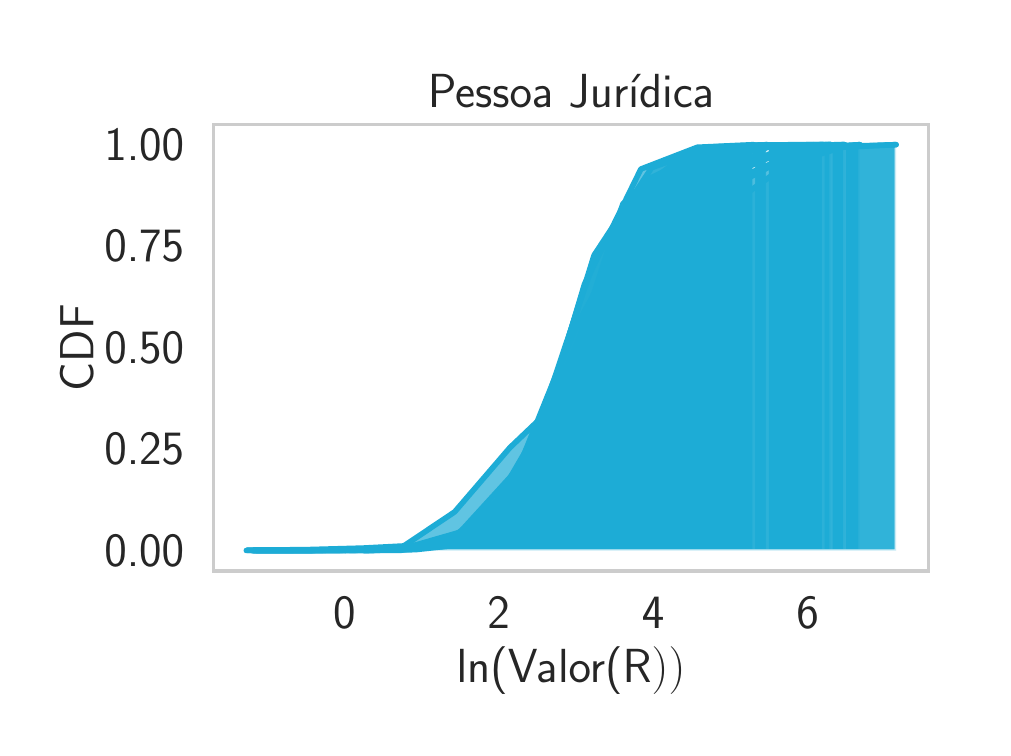 \begingroup%
\makeatletter%
\begin{pgfpicture}%
\pgfpathrectangle{\pgfpointorigin}{\pgfqpoint{4.775in}{3.5in}}%
\pgfusepath{use as bounding box, clip}%
\begin{pgfscope}%
\pgfsetbuttcap%
\pgfsetmiterjoin%
\definecolor{currentfill}{rgb}{1.0,1.0,1.0}%
\pgfsetfillcolor{currentfill}%
\pgfsetlinewidth{0.0pt}%
\definecolor{currentstroke}{rgb}{1.0,1.0,1.0}%
\pgfsetstrokecolor{currentstroke}%
\pgfsetdash{}{0pt}%
\pgfpathmoveto{\pgfqpoint{0.0in}{0.0in}}%
\pgfpathlineto{\pgfqpoint{4.775in}{0.0in}}%
\pgfpathlineto{\pgfqpoint{4.775in}{3.5in}}%
\pgfpathlineto{\pgfqpoint{0.0in}{3.5in}}%
\pgfpathclose%
\pgfusepath{fill}%
\end{pgfscope}%
\begin{pgfscope}%
\pgfsetbuttcap%
\pgfsetmiterjoin%
\definecolor{currentfill}{rgb}{1.0,1.0,1.0}%
\pgfsetfillcolor{currentfill}%
\pgfsetlinewidth{0.0pt}%
\definecolor{currentstroke}{rgb}{0.0,0.0,0.0}%
\pgfsetstrokecolor{currentstroke}%
\pgfsetstrokeopacity{0.0}%
\pgfsetdash{}{0pt}%
\pgfpathmoveto{\pgfqpoint{0.93in}{0.783in}}%
\pgfpathlineto{\pgfqpoint{4.505in}{0.783in}}%
\pgfpathlineto{\pgfqpoint{4.505in}{3.016in}}%
\pgfpathlineto{\pgfqpoint{0.93in}{3.016in}}%
\pgfpathclose%
\pgfusepath{fill}%
\end{pgfscope}%
\begin{pgfscope}%
\definecolor{textcolor}{rgb}{0.15,0.15,0.15}%
\pgfsetstrokecolor{textcolor}%
\pgfsetfillcolor{textcolor}%
\pgftext[x=1.583in,y=0.651in,,top]{\color{textcolor}\sffamily\fontsize{16.0}{19.2}\selectfont 0}%
\end{pgfscope}%
\begin{pgfscope}%
\definecolor{textcolor}{rgb}{0.15,0.15,0.15}%
\pgfsetstrokecolor{textcolor}%
\pgfsetfillcolor{textcolor}%
\pgftext[x=2.355in,y=0.651in,,top]{\color{textcolor}\sffamily\fontsize{16.0}{19.2}\selectfont 2}%
\end{pgfscope}%
\begin{pgfscope}%
\definecolor{textcolor}{rgb}{0.15,0.15,0.15}%
\pgfsetstrokecolor{textcolor}%
\pgfsetfillcolor{textcolor}%
\pgftext[x=3.127in,y=0.651in,,top]{\color{textcolor}\sffamily\fontsize{16.0}{19.2}\selectfont 4}%
\end{pgfscope}%
\begin{pgfscope}%
\definecolor{textcolor}{rgb}{0.15,0.15,0.15}%
\pgfsetstrokecolor{textcolor}%
\pgfsetfillcolor{textcolor}%
\pgftext[x=3.9in,y=0.651in,,top]{\color{textcolor}\sffamily\fontsize{16.0}{19.2}\selectfont 6}%
\end{pgfscope}%
\begin{pgfscope}%
\definecolor{textcolor}{rgb}{0.15,0.15,0.15}%
\pgfsetstrokecolor{textcolor}%
\pgfsetfillcolor{textcolor}%
\pgftext[x=2.717in,y=0.404in,,top]{\color{textcolor}\sffamily\fontsize{18.0}{21.6}\selectfont ln(Valor(R\(\displaystyle ))\)}%
\end{pgfscope}%
\begin{pgfscope}%
\definecolor{textcolor}{rgb}{0.15,0.15,0.15}%
\pgfsetstrokecolor{textcolor}%
\pgfsetfillcolor{textcolor}%
\pgftext[x=0.383in, y=0.808in, left, base]{\color{textcolor}\sffamily\fontsize{16.0}{19.2}\selectfont 0.00}%
\end{pgfscope}%
\begin{pgfscope}%
\definecolor{textcolor}{rgb}{0.15,0.15,0.15}%
\pgfsetstrokecolor{textcolor}%
\pgfsetfillcolor{textcolor}%
\pgftext[x=0.383in, y=1.315in, left, base]{\color{textcolor}\sffamily\fontsize{16.0}{19.2}\selectfont 0.25}%
\end{pgfscope}%
\begin{pgfscope}%
\definecolor{textcolor}{rgb}{0.15,0.15,0.15}%
\pgfsetstrokecolor{textcolor}%
\pgfsetfillcolor{textcolor}%
\pgftext[x=0.383in, y=1.823in, left, base]{\color{textcolor}\sffamily\fontsize{16.0}{19.2}\selectfont 0.50}%
\end{pgfscope}%
\begin{pgfscope}%
\definecolor{textcolor}{rgb}{0.15,0.15,0.15}%
\pgfsetstrokecolor{textcolor}%
\pgfsetfillcolor{textcolor}%
\pgftext[x=0.383in, y=2.33in, left, base]{\color{textcolor}\sffamily\fontsize{16.0}{19.2}\selectfont 0.75}%
\end{pgfscope}%
\begin{pgfscope}%
\definecolor{textcolor}{rgb}{0.15,0.15,0.15}%
\pgfsetstrokecolor{textcolor}%
\pgfsetfillcolor{textcolor}%
\pgftext[x=0.383in, y=2.838in, left, base]{\color{textcolor}\sffamily\fontsize{16.0}{19.2}\selectfont 1.00}%
\end{pgfscope}%
\begin{pgfscope}%
\definecolor{textcolor}{rgb}{0.15,0.15,0.15}%
\pgfsetstrokecolor{textcolor}%
\pgfsetfillcolor{textcolor}%
\pgftext[x=0.328in,y=1.9in,,bottom,rotate=90.0]{\color{textcolor}\sffamily\fontsize{18.0}{21.6}\selectfont CDF}%
\end{pgfscope}%
\begin{pgfscope}%
\pgfpathrectangle{\pgfqpoint{0.93in}{0.783in}}{\pgfqpoint{3.575in}{2.233in}}%
\pgfusepath{clip}%
\pgfsetbuttcap%
\pgfsetroundjoin%
\definecolor{currentfill}{rgb}{0.114,0.675,0.839}%
\pgfsetfillcolor{currentfill}%
\pgfsetfillopacity{0.7}%
\pgfsetlinewidth{1.004pt}%
\definecolor{currentstroke}{rgb}{1.0,1.0,1.0}%
\pgfsetstrokecolor{currentstroke}%
\pgfsetstrokeopacity{0.7}%
\pgfsetdash{}{0pt}%
\pgfsys@defobject{currentmarker}{\pgfqpoint{1.146in}{0.885in}}{\pgfqpoint{4.161in}{2.915in}}{%
\pgfpathmoveto{\pgfqpoint{1.146in}{0.885in}}%
\pgfpathlineto{\pgfqpoint{1.146in}{0.885in}}%
\pgfpathlineto{\pgfqpoint{1.481in}{0.885in}}%
\pgfpathlineto{\pgfqpoint{1.816in}{0.888in}}%
\pgfpathlineto{\pgfqpoint{2.151in}{0.922in}}%
\pgfpathlineto{\pgfqpoint{2.486in}{1.155in}}%
\pgfpathlineto{\pgfqpoint{2.821in}{2.057in}}%
\pgfpathlineto{\pgfqpoint{3.156in}{2.55in}}%
\pgfpathlineto{\pgfqpoint{3.491in}{2.764in}}%
\pgfpathlineto{\pgfqpoint{3.826in}{2.896in}}%
\pgfpathlineto{\pgfqpoint{4.161in}{2.915in}}%
\pgfpathlineto{\pgfqpoint{4.161in}{0.885in}}%
\pgfpathlineto{\pgfqpoint{4.161in}{0.885in}}%
\pgfpathlineto{\pgfqpoint{3.826in}{0.885in}}%
\pgfpathlineto{\pgfqpoint{3.491in}{0.885in}}%
\pgfpathlineto{\pgfqpoint{3.156in}{0.885in}}%
\pgfpathlineto{\pgfqpoint{2.821in}{0.885in}}%
\pgfpathlineto{\pgfqpoint{2.486in}{0.885in}}%
\pgfpathlineto{\pgfqpoint{2.151in}{0.885in}}%
\pgfpathlineto{\pgfqpoint{1.816in}{0.885in}}%
\pgfpathlineto{\pgfqpoint{1.481in}{0.885in}}%
\pgfpathlineto{\pgfqpoint{1.146in}{0.885in}}%
\pgfpathclose%
\pgfusepath{stroke,fill}%
}%
\begin{pgfscope}%
\pgfsys@transformshift{0.0in}{0.0in}%
\pgfsys@useobject{currentmarker}{}%
\end{pgfscope}%
\end{pgfscope}%
\begin{pgfscope}%
\pgfpathrectangle{\pgfqpoint{0.93in}{0.783in}}{\pgfqpoint{3.575in}{2.233in}}%
\pgfusepath{clip}%
\pgfsetbuttcap%
\pgfsetroundjoin%
\definecolor{currentfill}{rgb}{0.114,0.675,0.839}%
\pgfsetfillcolor{currentfill}%
\pgfsetfillopacity{0.7}%
\pgfsetlinewidth{1.004pt}%
\definecolor{currentstroke}{rgb}{1.0,1.0,1.0}%
\pgfsetstrokecolor{currentstroke}%
\pgfsetstrokeopacity{0.7}%
\pgfsetdash{}{0pt}%
\pgfsys@defobject{currentmarker}{\pgfqpoint{1.682in}{0.885in}}{\pgfqpoint{4.161in}{2.915in}}{%
\pgfpathmoveto{\pgfqpoint{1.682in}{0.885in}}%
\pgfpathlineto{\pgfqpoint{1.682in}{0.885in}}%
\pgfpathlineto{\pgfqpoint{1.958in}{0.896in}}%
\pgfpathlineto{\pgfqpoint{2.233in}{0.934in}}%
\pgfpathlineto{\pgfqpoint{2.508in}{1.177in}}%
\pgfpathlineto{\pgfqpoint{2.784in}{1.809in}}%
\pgfpathlineto{\pgfqpoint{3.059in}{2.245in}}%
\pgfpathlineto{\pgfqpoint{3.335in}{2.546in}}%
\pgfpathlineto{\pgfqpoint{3.61in}{2.772in}}%
\pgfpathlineto{\pgfqpoint{3.886in}{2.894in}}%
\pgfpathlineto{\pgfqpoint{4.161in}{2.915in}}%
\pgfpathlineto{\pgfqpoint{4.161in}{0.885in}}%
\pgfpathlineto{\pgfqpoint{4.161in}{0.885in}}%
\pgfpathlineto{\pgfqpoint{3.886in}{0.885in}}%
\pgfpathlineto{\pgfqpoint{3.61in}{0.885in}}%
\pgfpathlineto{\pgfqpoint{3.335in}{0.885in}}%
\pgfpathlineto{\pgfqpoint{3.059in}{0.885in}}%
\pgfpathlineto{\pgfqpoint{2.784in}{0.885in}}%
\pgfpathlineto{\pgfqpoint{2.508in}{0.885in}}%
\pgfpathlineto{\pgfqpoint{2.233in}{0.885in}}%
\pgfpathlineto{\pgfqpoint{1.958in}{0.885in}}%
\pgfpathlineto{\pgfqpoint{1.682in}{0.885in}}%
\pgfpathclose%
\pgfusepath{stroke,fill}%
}%
\begin{pgfscope}%
\pgfsys@transformshift{0.0in}{0.0in}%
\pgfsys@useobject{currentmarker}{}%
\end{pgfscope}%
\end{pgfscope}%
\begin{pgfscope}%
\pgfpathrectangle{\pgfqpoint{0.93in}{0.783in}}{\pgfqpoint{3.575in}{2.233in}}%
\pgfusepath{clip}%
\pgfsetbuttcap%
\pgfsetroundjoin%
\definecolor{currentfill}{rgb}{0.114,0.675,0.839}%
\pgfsetfillcolor{currentfill}%
\pgfsetfillopacity{0.7}%
\pgfsetlinewidth{1.004pt}%
\definecolor{currentstroke}{rgb}{1.0,1.0,1.0}%
\pgfsetstrokecolor{currentstroke}%
\pgfsetstrokeopacity{0.7}%
\pgfsetdash{}{0pt}%
\pgfsys@defobject{currentmarker}{\pgfqpoint{1.59in}{0.885in}}{\pgfqpoint{4.084in}{2.915in}}{%
\pgfpathmoveto{\pgfqpoint{1.59in}{0.885in}}%
\pgfpathlineto{\pgfqpoint{1.59in}{0.886in}}%
\pgfpathlineto{\pgfqpoint{1.867in}{0.887in}}%
\pgfpathlineto{\pgfqpoint{2.144in}{0.924in}}%
\pgfpathlineto{\pgfqpoint{2.421in}{1.084in}}%
\pgfpathlineto{\pgfqpoint{2.698in}{1.756in}}%
\pgfpathlineto{\pgfqpoint{2.976in}{2.619in}}%
\pgfpathlineto{\pgfqpoint{3.253in}{2.839in}}%
\pgfpathlineto{\pgfqpoint{3.53in}{2.895in}}%
\pgfpathlineto{\pgfqpoint{3.807in}{2.912in}}%
\pgfpathlineto{\pgfqpoint{4.084in}{2.915in}}%
\pgfpathlineto{\pgfqpoint{4.084in}{0.885in}}%
\pgfpathlineto{\pgfqpoint{4.084in}{0.885in}}%
\pgfpathlineto{\pgfqpoint{3.807in}{0.885in}}%
\pgfpathlineto{\pgfqpoint{3.53in}{0.885in}}%
\pgfpathlineto{\pgfqpoint{3.253in}{0.885in}}%
\pgfpathlineto{\pgfqpoint{2.976in}{0.885in}}%
\pgfpathlineto{\pgfqpoint{2.698in}{0.885in}}%
\pgfpathlineto{\pgfqpoint{2.421in}{0.885in}}%
\pgfpathlineto{\pgfqpoint{2.144in}{0.885in}}%
\pgfpathlineto{\pgfqpoint{1.867in}{0.885in}}%
\pgfpathlineto{\pgfqpoint{1.59in}{0.885in}}%
\pgfpathclose%
\pgfusepath{stroke,fill}%
}%
\begin{pgfscope}%
\pgfsys@transformshift{0.0in}{0.0in}%
\pgfsys@useobject{currentmarker}{}%
\end{pgfscope}%
\end{pgfscope}%
\begin{pgfscope}%
\pgfpathrectangle{\pgfqpoint{0.93in}{0.783in}}{\pgfqpoint{3.575in}{2.233in}}%
\pgfusepath{clip}%
\pgfsetbuttcap%
\pgfsetroundjoin%
\definecolor{currentfill}{rgb}{0.114,0.675,0.839}%
\pgfsetfillcolor{currentfill}%
\pgfsetfillopacity{0.7}%
\pgfsetlinewidth{1.004pt}%
\definecolor{currentstroke}{rgb}{1.0,1.0,1.0}%
\pgfsetstrokecolor{currentstroke}%
\pgfsetstrokeopacity{0.7}%
\pgfsetdash{}{0pt}%
\pgfsys@defobject{currentmarker}{\pgfqpoint{1.432in}{0.885in}}{\pgfqpoint{4.084in}{2.915in}}{%
\pgfpathmoveto{\pgfqpoint{1.432in}{0.885in}}%
\pgfpathlineto{\pgfqpoint{1.432in}{0.886in}}%
\pgfpathlineto{\pgfqpoint{1.726in}{0.887in}}%
\pgfpathlineto{\pgfqpoint{2.021in}{0.909in}}%
\pgfpathlineto{\pgfqpoint{2.316in}{1.049in}}%
\pgfpathlineto{\pgfqpoint{2.61in}{1.52in}}%
\pgfpathlineto{\pgfqpoint{2.905in}{2.11in}}%
\pgfpathlineto{\pgfqpoint{3.2in}{2.553in}}%
\pgfpathlineto{\pgfqpoint{3.495in}{2.77in}}%
\pgfpathlineto{\pgfqpoint{3.789in}{2.905in}}%
\pgfpathlineto{\pgfqpoint{4.084in}{2.915in}}%
\pgfpathlineto{\pgfqpoint{4.084in}{0.885in}}%
\pgfpathlineto{\pgfqpoint{4.084in}{0.885in}}%
\pgfpathlineto{\pgfqpoint{3.789in}{0.885in}}%
\pgfpathlineto{\pgfqpoint{3.495in}{0.885in}}%
\pgfpathlineto{\pgfqpoint{3.2in}{0.885in}}%
\pgfpathlineto{\pgfqpoint{2.905in}{0.885in}}%
\pgfpathlineto{\pgfqpoint{2.61in}{0.885in}}%
\pgfpathlineto{\pgfqpoint{2.316in}{0.885in}}%
\pgfpathlineto{\pgfqpoint{2.021in}{0.885in}}%
\pgfpathlineto{\pgfqpoint{1.726in}{0.885in}}%
\pgfpathlineto{\pgfqpoint{1.432in}{0.885in}}%
\pgfpathclose%
\pgfusepath{stroke,fill}%
}%
\begin{pgfscope}%
\pgfsys@transformshift{0.0in}{0.0in}%
\pgfsys@useobject{currentmarker}{}%
\end{pgfscope}%
\end{pgfscope}%
\begin{pgfscope}%
\pgfpathrectangle{\pgfqpoint{0.93in}{0.783in}}{\pgfqpoint{3.575in}{2.233in}}%
\pgfusepath{clip}%
\pgfsetbuttcap%
\pgfsetroundjoin%
\definecolor{currentfill}{rgb}{0.114,0.675,0.839}%
\pgfsetfillcolor{currentfill}%
\pgfsetfillopacity{0.7}%
\pgfsetlinewidth{1.004pt}%
\definecolor{currentstroke}{rgb}{1.0,1.0,1.0}%
\pgfsetstrokecolor{currentstroke}%
\pgfsetstrokeopacity{0.7}%
\pgfsetdash{}{0pt}%
\pgfsys@defobject{currentmarker}{\pgfqpoint{1.611in}{0.885in}}{\pgfqpoint{4.084in}{2.915in}}{%
\pgfpathmoveto{\pgfqpoint{1.611in}{0.885in}}%
\pgfpathlineto{\pgfqpoint{1.611in}{0.886in}}%
\pgfpathlineto{\pgfqpoint{1.886in}{0.898in}}%
\pgfpathlineto{\pgfqpoint{2.161in}{0.977in}}%
\pgfpathlineto{\pgfqpoint{2.435in}{1.277in}}%
\pgfpathlineto{\pgfqpoint{2.71in}{1.712in}}%
\pgfpathlineto{\pgfqpoint{2.985in}{2.148in}}%
\pgfpathlineto{\pgfqpoint{3.26in}{2.493in}}%
\pgfpathlineto{\pgfqpoint{3.534in}{2.772in}}%
\pgfpathlineto{\pgfqpoint{3.809in}{2.902in}}%
\pgfpathlineto{\pgfqpoint{4.084in}{2.915in}}%
\pgfpathlineto{\pgfqpoint{4.084in}{0.885in}}%
\pgfpathlineto{\pgfqpoint{4.084in}{0.885in}}%
\pgfpathlineto{\pgfqpoint{3.809in}{0.885in}}%
\pgfpathlineto{\pgfqpoint{3.534in}{0.885in}}%
\pgfpathlineto{\pgfqpoint{3.26in}{0.885in}}%
\pgfpathlineto{\pgfqpoint{2.985in}{0.885in}}%
\pgfpathlineto{\pgfqpoint{2.71in}{0.885in}}%
\pgfpathlineto{\pgfqpoint{2.435in}{0.885in}}%
\pgfpathlineto{\pgfqpoint{2.161in}{0.885in}}%
\pgfpathlineto{\pgfqpoint{1.886in}{0.885in}}%
\pgfpathlineto{\pgfqpoint{1.611in}{0.885in}}%
\pgfpathclose%
\pgfusepath{stroke,fill}%
}%
\begin{pgfscope}%
\pgfsys@transformshift{0.0in}{0.0in}%
\pgfsys@useobject{currentmarker}{}%
\end{pgfscope}%
\end{pgfscope}%
\begin{pgfscope}%
\pgfpathrectangle{\pgfqpoint{0.93in}{0.783in}}{\pgfqpoint{3.575in}{2.233in}}%
\pgfusepath{clip}%
\pgfsetbuttcap%
\pgfsetroundjoin%
\definecolor{currentfill}{rgb}{0.114,0.675,0.839}%
\pgfsetfillcolor{currentfill}%
\pgfsetfillopacity{0.7}%
\pgfsetlinewidth{1.004pt}%
\definecolor{currentstroke}{rgb}{1.0,1.0,1.0}%
\pgfsetstrokecolor{currentstroke}%
\pgfsetstrokeopacity{0.7}%
\pgfsetdash{}{0pt}%
\pgfsys@defobject{currentmarker}{\pgfqpoint{1.684in}{0.885in}}{\pgfqpoint{3.978in}{2.915in}}{%
\pgfpathmoveto{\pgfqpoint{1.684in}{0.885in}}%
\pgfpathlineto{\pgfqpoint{1.684in}{0.886in}}%
\pgfpathlineto{\pgfqpoint{1.939in}{0.89in}}%
\pgfpathlineto{\pgfqpoint{2.194in}{0.918in}}%
\pgfpathlineto{\pgfqpoint{2.449in}{1.144in}}%
\pgfpathlineto{\pgfqpoint{2.704in}{1.585in}}%
\pgfpathlineto{\pgfqpoint{2.959in}{2.356in}}%
\pgfpathlineto{\pgfqpoint{3.214in}{2.761in}}%
\pgfpathlineto{\pgfqpoint{3.469in}{2.861in}}%
\pgfpathlineto{\pgfqpoint{3.724in}{2.906in}}%
\pgfpathlineto{\pgfqpoint{3.978in}{2.915in}}%
\pgfpathlineto{\pgfqpoint{3.978in}{0.885in}}%
\pgfpathlineto{\pgfqpoint{3.978in}{0.885in}}%
\pgfpathlineto{\pgfqpoint{3.724in}{0.885in}}%
\pgfpathlineto{\pgfqpoint{3.469in}{0.885in}}%
\pgfpathlineto{\pgfqpoint{3.214in}{0.885in}}%
\pgfpathlineto{\pgfqpoint{2.959in}{0.885in}}%
\pgfpathlineto{\pgfqpoint{2.704in}{0.885in}}%
\pgfpathlineto{\pgfqpoint{2.449in}{0.885in}}%
\pgfpathlineto{\pgfqpoint{2.194in}{0.885in}}%
\pgfpathlineto{\pgfqpoint{1.939in}{0.885in}}%
\pgfpathlineto{\pgfqpoint{1.684in}{0.885in}}%
\pgfpathclose%
\pgfusepath{stroke,fill}%
}%
\begin{pgfscope}%
\pgfsys@transformshift{0.0in}{0.0in}%
\pgfsys@useobject{currentmarker}{}%
\end{pgfscope}%
\end{pgfscope}%
\begin{pgfscope}%
\pgfpathrectangle{\pgfqpoint{0.93in}{0.783in}}{\pgfqpoint{3.575in}{2.233in}}%
\pgfusepath{clip}%
\pgfsetbuttcap%
\pgfsetroundjoin%
\definecolor{currentfill}{rgb}{0.114,0.675,0.839}%
\pgfsetfillcolor{currentfill}%
\pgfsetfillopacity{0.7}%
\pgfsetlinewidth{1.004pt}%
\definecolor{currentstroke}{rgb}{1.0,1.0,1.0}%
\pgfsetstrokecolor{currentstroke}%
\pgfsetstrokeopacity{0.7}%
\pgfsetdash{}{0pt}%
\pgfsys@defobject{currentmarker}{\pgfqpoint{1.131in}{0.885in}}{\pgfqpoint{4.016in}{2.915in}}{%
\pgfpathmoveto{\pgfqpoint{1.131in}{0.885in}}%
\pgfpathlineto{\pgfqpoint{1.131in}{0.886in}}%
\pgfpathlineto{\pgfqpoint{1.452in}{0.888in}}%
\pgfpathlineto{\pgfqpoint{1.772in}{0.892in}}%
\pgfpathlineto{\pgfqpoint{2.093in}{0.918in}}%
\pgfpathlineto{\pgfqpoint{2.413in}{1.162in}}%
\pgfpathlineto{\pgfqpoint{2.734in}{1.874in}}%
\pgfpathlineto{\pgfqpoint{3.054in}{2.578in}}%
\pgfpathlineto{\pgfqpoint{3.375in}{2.801in}}%
\pgfpathlineto{\pgfqpoint{3.695in}{2.909in}}%
\pgfpathlineto{\pgfqpoint{4.016in}{2.915in}}%
\pgfpathlineto{\pgfqpoint{4.016in}{0.885in}}%
\pgfpathlineto{\pgfqpoint{4.016in}{0.885in}}%
\pgfpathlineto{\pgfqpoint{3.695in}{0.885in}}%
\pgfpathlineto{\pgfqpoint{3.375in}{0.885in}}%
\pgfpathlineto{\pgfqpoint{3.054in}{0.885in}}%
\pgfpathlineto{\pgfqpoint{2.734in}{0.885in}}%
\pgfpathlineto{\pgfqpoint{2.413in}{0.885in}}%
\pgfpathlineto{\pgfqpoint{2.093in}{0.885in}}%
\pgfpathlineto{\pgfqpoint{1.772in}{0.885in}}%
\pgfpathlineto{\pgfqpoint{1.452in}{0.885in}}%
\pgfpathlineto{\pgfqpoint{1.131in}{0.885in}}%
\pgfpathclose%
\pgfusepath{stroke,fill}%
}%
\begin{pgfscope}%
\pgfsys@transformshift{0.0in}{0.0in}%
\pgfsys@useobject{currentmarker}{}%
\end{pgfscope}%
\end{pgfscope}%
\begin{pgfscope}%
\pgfpathrectangle{\pgfqpoint{0.93in}{0.783in}}{\pgfqpoint{3.575in}{2.233in}}%
\pgfusepath{clip}%
\pgfsetbuttcap%
\pgfsetroundjoin%
\definecolor{currentfill}{rgb}{0.114,0.675,0.839}%
\pgfsetfillcolor{currentfill}%
\pgfsetfillopacity{0.7}%
\pgfsetlinewidth{1.004pt}%
\definecolor{currentstroke}{rgb}{1.0,1.0,1.0}%
\pgfsetstrokecolor{currentstroke}%
\pgfsetstrokeopacity{0.7}%
\pgfsetdash{}{0pt}%
\pgfsys@defobject{currentmarker}{\pgfqpoint{1.131in}{0.885in}}{\pgfqpoint{4.016in}{2.915in}}{%
\pgfpathmoveto{\pgfqpoint{1.131in}{0.885in}}%
\pgfpathlineto{\pgfqpoint{1.131in}{0.886in}}%
\pgfpathlineto{\pgfqpoint{1.452in}{0.887in}}%
\pgfpathlineto{\pgfqpoint{1.772in}{0.889in}}%
\pgfpathlineto{\pgfqpoint{2.093in}{0.907in}}%
\pgfpathlineto{\pgfqpoint{2.413in}{1.178in}}%
\pgfpathlineto{\pgfqpoint{2.734in}{1.874in}}%
\pgfpathlineto{\pgfqpoint{3.054in}{2.412in}}%
\pgfpathlineto{\pgfqpoint{3.375in}{2.695in}}%
\pgfpathlineto{\pgfqpoint{3.695in}{2.902in}}%
\pgfpathlineto{\pgfqpoint{4.016in}{2.915in}}%
\pgfpathlineto{\pgfqpoint{4.016in}{0.885in}}%
\pgfpathlineto{\pgfqpoint{4.016in}{0.885in}}%
\pgfpathlineto{\pgfqpoint{3.695in}{0.885in}}%
\pgfpathlineto{\pgfqpoint{3.375in}{0.885in}}%
\pgfpathlineto{\pgfqpoint{3.054in}{0.885in}}%
\pgfpathlineto{\pgfqpoint{2.734in}{0.885in}}%
\pgfpathlineto{\pgfqpoint{2.413in}{0.885in}}%
\pgfpathlineto{\pgfqpoint{2.093in}{0.885in}}%
\pgfpathlineto{\pgfqpoint{1.772in}{0.885in}}%
\pgfpathlineto{\pgfqpoint{1.452in}{0.885in}}%
\pgfpathlineto{\pgfqpoint{1.131in}{0.885in}}%
\pgfpathclose%
\pgfusepath{stroke,fill}%
}%
\begin{pgfscope}%
\pgfsys@transformshift{0.0in}{0.0in}%
\pgfsys@useobject{currentmarker}{}%
\end{pgfscope}%
\end{pgfscope}%
\begin{pgfscope}%
\pgfpathrectangle{\pgfqpoint{0.93in}{0.783in}}{\pgfqpoint{3.575in}{2.233in}}%
\pgfusepath{clip}%
\pgfsetbuttcap%
\pgfsetroundjoin%
\definecolor{currentfill}{rgb}{0.114,0.675,0.839}%
\pgfsetfillcolor{currentfill}%
\pgfsetfillopacity{0.7}%
\pgfsetlinewidth{1.004pt}%
\definecolor{currentstroke}{rgb}{1.0,1.0,1.0}%
\pgfsetstrokecolor{currentstroke}%
\pgfsetstrokeopacity{0.7}%
\pgfsetdash{}{0pt}%
\pgfsys@defobject{currentmarker}{\pgfqpoint{1.122in}{0.885in}}{\pgfqpoint{3.927in}{2.915in}}{%
\pgfpathmoveto{\pgfqpoint{1.122in}{0.885in}}%
\pgfpathlineto{\pgfqpoint{1.122in}{0.885in}}%
\pgfpathlineto{\pgfqpoint{1.434in}{0.886in}}%
\pgfpathlineto{\pgfqpoint{1.745in}{0.889in}}%
\pgfpathlineto{\pgfqpoint{2.057in}{0.907in}}%
\pgfpathlineto{\pgfqpoint{2.369in}{1.126in}}%
\pgfpathlineto{\pgfqpoint{2.68in}{1.697in}}%
\pgfpathlineto{\pgfqpoint{2.992in}{2.58in}}%
\pgfpathlineto{\pgfqpoint{3.303in}{2.863in}}%
\pgfpathlineto{\pgfqpoint{3.615in}{2.91in}}%
\pgfpathlineto{\pgfqpoint{3.927in}{2.915in}}%
\pgfpathlineto{\pgfqpoint{3.927in}{0.885in}}%
\pgfpathlineto{\pgfqpoint{3.927in}{0.885in}}%
\pgfpathlineto{\pgfqpoint{3.615in}{0.885in}}%
\pgfpathlineto{\pgfqpoint{3.303in}{0.885in}}%
\pgfpathlineto{\pgfqpoint{2.992in}{0.885in}}%
\pgfpathlineto{\pgfqpoint{2.68in}{0.885in}}%
\pgfpathlineto{\pgfqpoint{2.369in}{0.885in}}%
\pgfpathlineto{\pgfqpoint{2.057in}{0.885in}}%
\pgfpathlineto{\pgfqpoint{1.745in}{0.885in}}%
\pgfpathlineto{\pgfqpoint{1.434in}{0.885in}}%
\pgfpathlineto{\pgfqpoint{1.122in}{0.885in}}%
\pgfpathclose%
\pgfusepath{stroke,fill}%
}%
\begin{pgfscope}%
\pgfsys@transformshift{0.0in}{0.0in}%
\pgfsys@useobject{currentmarker}{}%
\end{pgfscope}%
\end{pgfscope}%
\begin{pgfscope}%
\pgfpathrectangle{\pgfqpoint{0.93in}{0.783in}}{\pgfqpoint{3.575in}{2.233in}}%
\pgfusepath{clip}%
\pgfsetbuttcap%
\pgfsetroundjoin%
\definecolor{currentfill}{rgb}{0.114,0.675,0.839}%
\pgfsetfillcolor{currentfill}%
\pgfsetfillopacity{0.7}%
\pgfsetlinewidth{1.004pt}%
\definecolor{currentstroke}{rgb}{1.0,1.0,1.0}%
\pgfsetstrokecolor{currentstroke}%
\pgfsetstrokeopacity{0.7}%
\pgfsetdash{}{0pt}%
\pgfsys@defobject{currentmarker}{\pgfqpoint{1.131in}{0.885in}}{\pgfqpoint{4.016in}{2.915in}}{%
\pgfpathmoveto{\pgfqpoint{1.131in}{0.885in}}%
\pgfpathlineto{\pgfqpoint{1.131in}{0.886in}}%
\pgfpathlineto{\pgfqpoint{1.452in}{0.887in}}%
\pgfpathlineto{\pgfqpoint{1.772in}{0.89in}}%
\pgfpathlineto{\pgfqpoint{2.093in}{0.919in}}%
\pgfpathlineto{\pgfqpoint{2.413in}{1.167in}}%
\pgfpathlineto{\pgfqpoint{2.734in}{1.886in}}%
\pgfpathlineto{\pgfqpoint{3.054in}{2.644in}}%
\pgfpathlineto{\pgfqpoint{3.375in}{2.863in}}%
\pgfpathlineto{\pgfqpoint{3.695in}{2.913in}}%
\pgfpathlineto{\pgfqpoint{4.016in}{2.915in}}%
\pgfpathlineto{\pgfqpoint{4.016in}{0.885in}}%
\pgfpathlineto{\pgfqpoint{4.016in}{0.885in}}%
\pgfpathlineto{\pgfqpoint{3.695in}{0.885in}}%
\pgfpathlineto{\pgfqpoint{3.375in}{0.885in}}%
\pgfpathlineto{\pgfqpoint{3.054in}{0.885in}}%
\pgfpathlineto{\pgfqpoint{2.734in}{0.885in}}%
\pgfpathlineto{\pgfqpoint{2.413in}{0.885in}}%
\pgfpathlineto{\pgfqpoint{2.093in}{0.885in}}%
\pgfpathlineto{\pgfqpoint{1.772in}{0.885in}}%
\pgfpathlineto{\pgfqpoint{1.452in}{0.885in}}%
\pgfpathlineto{\pgfqpoint{1.131in}{0.885in}}%
\pgfpathclose%
\pgfusepath{stroke,fill}%
}%
\begin{pgfscope}%
\pgfsys@transformshift{0.0in}{0.0in}%
\pgfsys@useobject{currentmarker}{}%
\end{pgfscope}%
\end{pgfscope}%
\begin{pgfscope}%
\pgfpathrectangle{\pgfqpoint{0.93in}{0.783in}}{\pgfqpoint{3.575in}{2.233in}}%
\pgfusepath{clip}%
\pgfsetbuttcap%
\pgfsetroundjoin%
\definecolor{currentfill}{rgb}{0.114,0.675,0.839}%
\pgfsetfillcolor{currentfill}%
\pgfsetfillopacity{0.7}%
\pgfsetlinewidth{1.004pt}%
\definecolor{currentstroke}{rgb}{1.0,1.0,1.0}%
\pgfsetstrokecolor{currentstroke}%
\pgfsetstrokeopacity{0.7}%
\pgfsetdash{}{0pt}%
\pgfsys@defobject{currentmarker}{\pgfqpoint{1.131in}{0.885in}}{\pgfqpoint{4.016in}{2.915in}}{%
\pgfpathmoveto{\pgfqpoint{1.131in}{0.885in}}%
\pgfpathlineto{\pgfqpoint{1.131in}{0.886in}}%
\pgfpathlineto{\pgfqpoint{1.452in}{0.886in}}%
\pgfpathlineto{\pgfqpoint{1.772in}{0.888in}}%
\pgfpathlineto{\pgfqpoint{2.093in}{0.908in}}%
\pgfpathlineto{\pgfqpoint{2.413in}{1.197in}}%
\pgfpathlineto{\pgfqpoint{2.734in}{1.992in}}%
\pgfpathlineto{\pgfqpoint{3.054in}{2.566in}}%
\pgfpathlineto{\pgfqpoint{3.375in}{2.821in}}%
\pgfpathlineto{\pgfqpoint{3.695in}{2.912in}}%
\pgfpathlineto{\pgfqpoint{4.016in}{2.915in}}%
\pgfpathlineto{\pgfqpoint{4.016in}{0.885in}}%
\pgfpathlineto{\pgfqpoint{4.016in}{0.885in}}%
\pgfpathlineto{\pgfqpoint{3.695in}{0.885in}}%
\pgfpathlineto{\pgfqpoint{3.375in}{0.885in}}%
\pgfpathlineto{\pgfqpoint{3.054in}{0.885in}}%
\pgfpathlineto{\pgfqpoint{2.734in}{0.885in}}%
\pgfpathlineto{\pgfqpoint{2.413in}{0.885in}}%
\pgfpathlineto{\pgfqpoint{2.093in}{0.885in}}%
\pgfpathlineto{\pgfqpoint{1.772in}{0.885in}}%
\pgfpathlineto{\pgfqpoint{1.452in}{0.885in}}%
\pgfpathlineto{\pgfqpoint{1.131in}{0.885in}}%
\pgfpathclose%
\pgfusepath{stroke,fill}%
}%
\begin{pgfscope}%
\pgfsys@transformshift{0.0in}{0.0in}%
\pgfsys@useobject{currentmarker}{}%
\end{pgfscope}%
\end{pgfscope}%
\begin{pgfscope}%
\pgfpathrectangle{\pgfqpoint{0.93in}{0.783in}}{\pgfqpoint{3.575in}{2.233in}}%
\pgfusepath{clip}%
\pgfsetbuttcap%
\pgfsetroundjoin%
\definecolor{currentfill}{rgb}{0.114,0.675,0.839}%
\pgfsetfillcolor{currentfill}%
\pgfsetfillopacity{0.7}%
\pgfsetlinewidth{1.004pt}%
\definecolor{currentstroke}{rgb}{1.0,1.0,1.0}%
\pgfsetstrokecolor{currentstroke}%
\pgfsetstrokeopacity{0.7}%
\pgfsetdash{}{0pt}%
\pgfsys@defobject{currentmarker}{\pgfqpoint{1.127in}{0.885in}}{\pgfqpoint{3.978in}{2.915in}}{%
\pgfpathmoveto{\pgfqpoint{1.127in}{0.885in}}%
\pgfpathlineto{\pgfqpoint{1.127in}{0.885in}}%
\pgfpathlineto{\pgfqpoint{1.444in}{0.886in}}%
\pgfpathlineto{\pgfqpoint{1.761in}{0.889in}}%
\pgfpathlineto{\pgfqpoint{2.078in}{0.91in}}%
\pgfpathlineto{\pgfqpoint{2.395in}{1.135in}}%
\pgfpathlineto{\pgfqpoint{2.711in}{1.783in}}%
\pgfpathlineto{\pgfqpoint{3.028in}{2.67in}}%
\pgfpathlineto{\pgfqpoint{3.345in}{2.888in}}%
\pgfpathlineto{\pgfqpoint{3.662in}{2.914in}}%
\pgfpathlineto{\pgfqpoint{3.978in}{2.915in}}%
\pgfpathlineto{\pgfqpoint{3.978in}{0.885in}}%
\pgfpathlineto{\pgfqpoint{3.978in}{0.885in}}%
\pgfpathlineto{\pgfqpoint{3.662in}{0.885in}}%
\pgfpathlineto{\pgfqpoint{3.345in}{0.885in}}%
\pgfpathlineto{\pgfqpoint{3.028in}{0.885in}}%
\pgfpathlineto{\pgfqpoint{2.711in}{0.885in}}%
\pgfpathlineto{\pgfqpoint{2.395in}{0.885in}}%
\pgfpathlineto{\pgfqpoint{2.078in}{0.885in}}%
\pgfpathlineto{\pgfqpoint{1.761in}{0.885in}}%
\pgfpathlineto{\pgfqpoint{1.444in}{0.885in}}%
\pgfpathlineto{\pgfqpoint{1.127in}{0.885in}}%
\pgfpathclose%
\pgfusepath{stroke,fill}%
}%
\begin{pgfscope}%
\pgfsys@transformshift{0.0in}{0.0in}%
\pgfsys@useobject{currentmarker}{}%
\end{pgfscope}%
\end{pgfscope}%
\begin{pgfscope}%
\pgfpathrectangle{\pgfqpoint{0.93in}{0.783in}}{\pgfqpoint{3.575in}{2.233in}}%
\pgfusepath{clip}%
\pgfsetbuttcap%
\pgfsetroundjoin%
\definecolor{currentfill}{rgb}{0.114,0.675,0.839}%
\pgfsetfillcolor{currentfill}%
\pgfsetfillopacity{0.7}%
\pgfsetlinewidth{1.004pt}%
\definecolor{currentstroke}{rgb}{1.0,1.0,1.0}%
\pgfsetstrokecolor{currentstroke}%
\pgfsetstrokeopacity{0.7}%
\pgfsetdash{}{0pt}%
\pgfsys@defobject{currentmarker}{\pgfqpoint{1.099in}{0.885in}}{\pgfqpoint{3.698in}{2.915in}}{%
\pgfpathmoveto{\pgfqpoint{1.099in}{0.885in}}%
\pgfpathlineto{\pgfqpoint{1.099in}{0.888in}}%
\pgfpathlineto{\pgfqpoint{1.388in}{0.89in}}%
\pgfpathlineto{\pgfqpoint{1.677in}{0.898in}}%
\pgfpathlineto{\pgfqpoint{1.965in}{0.913in}}%
\pgfpathlineto{\pgfqpoint{2.254in}{0.997in}}%
\pgfpathlineto{\pgfqpoint{2.543in}{1.43in}}%
\pgfpathlineto{\pgfqpoint{2.832in}{2.362in}}%
\pgfpathlineto{\pgfqpoint{3.12in}{2.8in}}%
\pgfpathlineto{\pgfqpoint{3.409in}{2.903in}}%
\pgfpathlineto{\pgfqpoint{3.698in}{2.915in}}%
\pgfpathlineto{\pgfqpoint{3.698in}{0.885in}}%
\pgfpathlineto{\pgfqpoint{3.698in}{0.885in}}%
\pgfpathlineto{\pgfqpoint{3.409in}{0.885in}}%
\pgfpathlineto{\pgfqpoint{3.12in}{0.885in}}%
\pgfpathlineto{\pgfqpoint{2.832in}{0.885in}}%
\pgfpathlineto{\pgfqpoint{2.543in}{0.885in}}%
\pgfpathlineto{\pgfqpoint{2.254in}{0.885in}}%
\pgfpathlineto{\pgfqpoint{1.965in}{0.885in}}%
\pgfpathlineto{\pgfqpoint{1.677in}{0.885in}}%
\pgfpathlineto{\pgfqpoint{1.388in}{0.885in}}%
\pgfpathlineto{\pgfqpoint{1.099in}{0.885in}}%
\pgfpathclose%
\pgfusepath{stroke,fill}%
}%
\begin{pgfscope}%
\pgfsys@transformshift{0.0in}{0.0in}%
\pgfsys@useobject{currentmarker}{}%
\end{pgfscope}%
\end{pgfscope}%
\begin{pgfscope}%
\pgfpathrectangle{\pgfqpoint{0.93in}{0.783in}}{\pgfqpoint{3.575in}{2.233in}}%
\pgfusepath{clip}%
\pgfsetbuttcap%
\pgfsetroundjoin%
\definecolor{currentfill}{rgb}{0.114,0.675,0.839}%
\pgfsetfillcolor{currentfill}%
\pgfsetfillopacity{0.7}%
\pgfsetlinewidth{1.004pt}%
\definecolor{currentstroke}{rgb}{1.0,1.0,1.0}%
\pgfsetstrokecolor{currentstroke}%
\pgfsetstrokeopacity{0.7}%
\pgfsetdash{}{0pt}%
\pgfsys@defobject{currentmarker}{\pgfqpoint{1.099in}{0.885in}}{\pgfqpoint{3.698in}{2.915in}}{%
\pgfpathmoveto{\pgfqpoint{1.099in}{0.885in}}%
\pgfpathlineto{\pgfqpoint{1.099in}{0.886in}}%
\pgfpathlineto{\pgfqpoint{1.388in}{0.887in}}%
\pgfpathlineto{\pgfqpoint{1.677in}{0.889in}}%
\pgfpathlineto{\pgfqpoint{1.965in}{0.9in}}%
\pgfpathlineto{\pgfqpoint{2.254in}{0.979in}}%
\pgfpathlineto{\pgfqpoint{2.543in}{1.474in}}%
\pgfpathlineto{\pgfqpoint{2.832in}{2.338in}}%
\pgfpathlineto{\pgfqpoint{3.12in}{2.751in}}%
\pgfpathlineto{\pgfqpoint{3.409in}{2.891in}}%
\pgfpathlineto{\pgfqpoint{3.698in}{2.915in}}%
\pgfpathlineto{\pgfqpoint{3.698in}{0.885in}}%
\pgfpathlineto{\pgfqpoint{3.698in}{0.885in}}%
\pgfpathlineto{\pgfqpoint{3.409in}{0.885in}}%
\pgfpathlineto{\pgfqpoint{3.12in}{0.885in}}%
\pgfpathlineto{\pgfqpoint{2.832in}{0.885in}}%
\pgfpathlineto{\pgfqpoint{2.543in}{0.885in}}%
\pgfpathlineto{\pgfqpoint{2.254in}{0.885in}}%
\pgfpathlineto{\pgfqpoint{1.965in}{0.885in}}%
\pgfpathlineto{\pgfqpoint{1.677in}{0.885in}}%
\pgfpathlineto{\pgfqpoint{1.388in}{0.885in}}%
\pgfpathlineto{\pgfqpoint{1.099in}{0.885in}}%
\pgfpathclose%
\pgfusepath{stroke,fill}%
}%
\begin{pgfscope}%
\pgfsys@transformshift{0.0in}{0.0in}%
\pgfsys@useobject{currentmarker}{}%
\end{pgfscope}%
\end{pgfscope}%
\begin{pgfscope}%
\pgfpathrectangle{\pgfqpoint{0.93in}{0.783in}}{\pgfqpoint{3.575in}{2.233in}}%
\pgfusepath{clip}%
\pgfsetbuttcap%
\pgfsetroundjoin%
\definecolor{currentfill}{rgb}{0.114,0.675,0.839}%
\pgfsetfillcolor{currentfill}%
\pgfsetfillopacity{0.7}%
\pgfsetlinewidth{1.004pt}%
\definecolor{currentstroke}{rgb}{1.0,1.0,1.0}%
\pgfsetstrokecolor{currentstroke}%
\pgfsetstrokeopacity{0.7}%
\pgfsetdash{}{0pt}%
\pgfsys@defobject{currentmarker}{\pgfqpoint{1.093in}{0.885in}}{\pgfqpoint{3.63in}{2.915in}}{%
\pgfpathmoveto{\pgfqpoint{1.093in}{0.885in}}%
\pgfpathlineto{\pgfqpoint{1.093in}{0.886in}}%
\pgfpathlineto{\pgfqpoint{1.374in}{0.886in}}%
\pgfpathlineto{\pgfqpoint{1.656in}{0.893in}}%
\pgfpathlineto{\pgfqpoint{1.938in}{0.905in}}%
\pgfpathlineto{\pgfqpoint{2.22in}{0.961in}}%
\pgfpathlineto{\pgfqpoint{2.502in}{1.27in}}%
\pgfpathlineto{\pgfqpoint{2.784in}{2.217in}}%
\pgfpathlineto{\pgfqpoint{3.066in}{2.793in}}%
\pgfpathlineto{\pgfqpoint{3.348in}{2.902in}}%
\pgfpathlineto{\pgfqpoint{3.63in}{2.915in}}%
\pgfpathlineto{\pgfqpoint{3.63in}{0.885in}}%
\pgfpathlineto{\pgfqpoint{3.63in}{0.885in}}%
\pgfpathlineto{\pgfqpoint{3.348in}{0.885in}}%
\pgfpathlineto{\pgfqpoint{3.066in}{0.885in}}%
\pgfpathlineto{\pgfqpoint{2.784in}{0.885in}}%
\pgfpathlineto{\pgfqpoint{2.502in}{0.885in}}%
\pgfpathlineto{\pgfqpoint{2.22in}{0.885in}}%
\pgfpathlineto{\pgfqpoint{1.938in}{0.885in}}%
\pgfpathlineto{\pgfqpoint{1.656in}{0.885in}}%
\pgfpathlineto{\pgfqpoint{1.374in}{0.885in}}%
\pgfpathlineto{\pgfqpoint{1.093in}{0.885in}}%
\pgfpathclose%
\pgfusepath{stroke,fill}%
}%
\begin{pgfscope}%
\pgfsys@transformshift{0.0in}{0.0in}%
\pgfsys@useobject{currentmarker}{}%
\end{pgfscope}%
\end{pgfscope}%
\begin{pgfscope}%
\pgfpathrectangle{\pgfqpoint{0.93in}{0.783in}}{\pgfqpoint{3.575in}{2.233in}}%
\pgfusepath{clip}%
\pgfsetbuttcap%
\pgfsetroundjoin%
\definecolor{currentfill}{rgb}{0.114,0.675,0.839}%
\pgfsetfillcolor{currentfill}%
\pgfsetfillopacity{0.7}%
\pgfsetlinewidth{1.004pt}%
\definecolor{currentstroke}{rgb}{1.0,1.0,1.0}%
\pgfsetstrokecolor{currentstroke}%
\pgfsetstrokeopacity{0.7}%
\pgfsetdash{}{0pt}%
\pgfsys@defobject{currentmarker}{\pgfqpoint{1.859in}{0.885in}}{\pgfqpoint{4.342in}{2.915in}}{%
\pgfpathmoveto{\pgfqpoint{1.859in}{0.885in}}%
\pgfpathlineto{\pgfqpoint{1.859in}{0.894in}}%
\pgfpathlineto{\pgfqpoint{2.135in}{1.079in}}%
\pgfpathlineto{\pgfqpoint{2.411in}{1.4in}}%
\pgfpathlineto{\pgfqpoint{2.687in}{1.663in}}%
\pgfpathlineto{\pgfqpoint{2.963in}{2.019in}}%
\pgfpathlineto{\pgfqpoint{3.238in}{2.403in}}%
\pgfpathlineto{\pgfqpoint{3.514in}{2.7in}}%
\pgfpathlineto{\pgfqpoint{3.79in}{2.848in}}%
\pgfpathlineto{\pgfqpoint{4.066in}{2.906in}}%
\pgfpathlineto{\pgfqpoint{4.342in}{2.915in}}%
\pgfpathlineto{\pgfqpoint{4.342in}{0.885in}}%
\pgfpathlineto{\pgfqpoint{4.342in}{0.885in}}%
\pgfpathlineto{\pgfqpoint{4.066in}{0.885in}}%
\pgfpathlineto{\pgfqpoint{3.79in}{0.885in}}%
\pgfpathlineto{\pgfqpoint{3.514in}{0.885in}}%
\pgfpathlineto{\pgfqpoint{3.238in}{0.885in}}%
\pgfpathlineto{\pgfqpoint{2.963in}{0.885in}}%
\pgfpathlineto{\pgfqpoint{2.687in}{0.885in}}%
\pgfpathlineto{\pgfqpoint{2.411in}{0.885in}}%
\pgfpathlineto{\pgfqpoint{2.135in}{0.885in}}%
\pgfpathlineto{\pgfqpoint{1.859in}{0.885in}}%
\pgfpathclose%
\pgfusepath{stroke,fill}%
}%
\begin{pgfscope}%
\pgfsys@transformshift{0.0in}{0.0in}%
\pgfsys@useobject{currentmarker}{}%
\end{pgfscope}%
\end{pgfscope}%
\begin{pgfscope}%
\pgfpathrectangle{\pgfqpoint{0.93in}{0.783in}}{\pgfqpoint{3.575in}{2.233in}}%
\pgfusepath{clip}%
\pgfsetbuttcap%
\pgfsetroundjoin%
\definecolor{currentfill}{rgb}{0.114,0.675,0.839}%
\pgfsetfillcolor{currentfill}%
\pgfsetfillopacity{0.7}%
\pgfsetlinewidth{1.004pt}%
\definecolor{currentstroke}{rgb}{1.0,1.0,1.0}%
\pgfsetstrokecolor{currentstroke}%
\pgfsetstrokeopacity{0.7}%
\pgfsetdash{}{0pt}%
\pgfsys@defobject{currentmarker}{\pgfqpoint{1.926in}{0.885in}}{\pgfqpoint{4.342in}{2.915in}}{%
\pgfpathmoveto{\pgfqpoint{1.926in}{0.885in}}%
\pgfpathlineto{\pgfqpoint{1.926in}{0.895in}}%
\pgfpathlineto{\pgfqpoint{2.194in}{0.928in}}%
\pgfpathlineto{\pgfqpoint{2.463in}{1.094in}}%
\pgfpathlineto{\pgfqpoint{2.731in}{1.373in}}%
\pgfpathlineto{\pgfqpoint{3.0in}{1.804in}}%
\pgfpathlineto{\pgfqpoint{3.268in}{2.284in}}%
\pgfpathlineto{\pgfqpoint{3.537in}{2.631in}}%
\pgfpathlineto{\pgfqpoint{3.805in}{2.821in}}%
\pgfpathlineto{\pgfqpoint{4.074in}{2.902in}}%
\pgfpathlineto{\pgfqpoint{4.342in}{2.915in}}%
\pgfpathlineto{\pgfqpoint{4.342in}{0.885in}}%
\pgfpathlineto{\pgfqpoint{4.342in}{0.885in}}%
\pgfpathlineto{\pgfqpoint{4.074in}{0.885in}}%
\pgfpathlineto{\pgfqpoint{3.805in}{0.885in}}%
\pgfpathlineto{\pgfqpoint{3.537in}{0.885in}}%
\pgfpathlineto{\pgfqpoint{3.268in}{0.885in}}%
\pgfpathlineto{\pgfqpoint{3.0in}{0.885in}}%
\pgfpathlineto{\pgfqpoint{2.731in}{0.885in}}%
\pgfpathlineto{\pgfqpoint{2.463in}{0.885in}}%
\pgfpathlineto{\pgfqpoint{2.194in}{0.885in}}%
\pgfpathlineto{\pgfqpoint{1.926in}{0.885in}}%
\pgfpathclose%
\pgfusepath{stroke,fill}%
}%
\begin{pgfscope}%
\pgfsys@transformshift{0.0in}{0.0in}%
\pgfsys@useobject{currentmarker}{}%
\end{pgfscope}%
\end{pgfscope}%
\begin{pgfscope}%
\pgfpathrectangle{\pgfqpoint{0.93in}{0.783in}}{\pgfqpoint{3.575in}{2.233in}}%
\pgfusepath{clip}%
\pgfsetroundcap%
\pgfsetroundjoin%
\pgfsetlinewidth{2.007pt}%
\definecolor{currentstroke}{rgb}{0.114,0.675,0.839}%
\pgfsetstrokecolor{currentstroke}%
\pgfsetdash{}{0pt}%
\pgfpathmoveto{\pgfqpoint{1.146in}{0.885in}}%
\pgfpathlineto{\pgfqpoint{1.481in}{0.885in}}%
\pgfpathlineto{\pgfqpoint{1.816in}{0.888in}}%
\pgfpathlineto{\pgfqpoint{2.151in}{0.922in}}%
\pgfpathlineto{\pgfqpoint{2.486in}{1.155in}}%
\pgfpathlineto{\pgfqpoint{2.821in}{2.057in}}%
\pgfpathlineto{\pgfqpoint{3.156in}{2.55in}}%
\pgfpathlineto{\pgfqpoint{3.491in}{2.764in}}%
\pgfpathlineto{\pgfqpoint{3.826in}{2.896in}}%
\pgfpathlineto{\pgfqpoint{4.161in}{2.915in}}%
\pgfusepath{stroke}%
\end{pgfscope}%
\begin{pgfscope}%
\pgfpathrectangle{\pgfqpoint{0.93in}{0.783in}}{\pgfqpoint{3.575in}{2.233in}}%
\pgfusepath{clip}%
\pgfsetroundcap%
\pgfsetroundjoin%
\pgfsetlinewidth{2.007pt}%
\definecolor{currentstroke}{rgb}{0.114,0.675,0.839}%
\pgfsetstrokecolor{currentstroke}%
\pgfsetdash{}{0pt}%
\pgfpathmoveto{\pgfqpoint{1.682in}{0.885in}}%
\pgfpathlineto{\pgfqpoint{1.958in}{0.896in}}%
\pgfpathlineto{\pgfqpoint{2.233in}{0.934in}}%
\pgfpathlineto{\pgfqpoint{2.508in}{1.177in}}%
\pgfpathlineto{\pgfqpoint{2.784in}{1.809in}}%
\pgfpathlineto{\pgfqpoint{3.059in}{2.245in}}%
\pgfpathlineto{\pgfqpoint{3.335in}{2.546in}}%
\pgfpathlineto{\pgfqpoint{3.61in}{2.772in}}%
\pgfpathlineto{\pgfqpoint{3.886in}{2.894in}}%
\pgfpathlineto{\pgfqpoint{4.161in}{2.915in}}%
\pgfusepath{stroke}%
\end{pgfscope}%
\begin{pgfscope}%
\pgfpathrectangle{\pgfqpoint{0.93in}{0.783in}}{\pgfqpoint{3.575in}{2.233in}}%
\pgfusepath{clip}%
\pgfsetroundcap%
\pgfsetroundjoin%
\pgfsetlinewidth{2.007pt}%
\definecolor{currentstroke}{rgb}{0.114,0.675,0.839}%
\pgfsetstrokecolor{currentstroke}%
\pgfsetdash{}{0pt}%
\pgfpathmoveto{\pgfqpoint{1.59in}{0.886in}}%
\pgfpathlineto{\pgfqpoint{1.867in}{0.887in}}%
\pgfpathlineto{\pgfqpoint{2.144in}{0.924in}}%
\pgfpathlineto{\pgfqpoint{2.421in}{1.084in}}%
\pgfpathlineto{\pgfqpoint{2.698in}{1.756in}}%
\pgfpathlineto{\pgfqpoint{2.976in}{2.619in}}%
\pgfpathlineto{\pgfqpoint{3.253in}{2.839in}}%
\pgfpathlineto{\pgfqpoint{3.53in}{2.895in}}%
\pgfpathlineto{\pgfqpoint{3.807in}{2.912in}}%
\pgfpathlineto{\pgfqpoint{4.084in}{2.915in}}%
\pgfusepath{stroke}%
\end{pgfscope}%
\begin{pgfscope}%
\pgfpathrectangle{\pgfqpoint{0.93in}{0.783in}}{\pgfqpoint{3.575in}{2.233in}}%
\pgfusepath{clip}%
\pgfsetroundcap%
\pgfsetroundjoin%
\pgfsetlinewidth{2.007pt}%
\definecolor{currentstroke}{rgb}{0.114,0.675,0.839}%
\pgfsetstrokecolor{currentstroke}%
\pgfsetdash{}{0pt}%
\pgfpathmoveto{\pgfqpoint{1.432in}{0.886in}}%
\pgfpathlineto{\pgfqpoint{1.726in}{0.887in}}%
\pgfpathlineto{\pgfqpoint{2.021in}{0.909in}}%
\pgfpathlineto{\pgfqpoint{2.316in}{1.049in}}%
\pgfpathlineto{\pgfqpoint{2.61in}{1.52in}}%
\pgfpathlineto{\pgfqpoint{2.905in}{2.11in}}%
\pgfpathlineto{\pgfqpoint{3.2in}{2.553in}}%
\pgfpathlineto{\pgfqpoint{3.495in}{2.77in}}%
\pgfpathlineto{\pgfqpoint{3.789in}{2.905in}}%
\pgfpathlineto{\pgfqpoint{4.084in}{2.915in}}%
\pgfusepath{stroke}%
\end{pgfscope}%
\begin{pgfscope}%
\pgfpathrectangle{\pgfqpoint{0.93in}{0.783in}}{\pgfqpoint{3.575in}{2.233in}}%
\pgfusepath{clip}%
\pgfsetroundcap%
\pgfsetroundjoin%
\pgfsetlinewidth{2.007pt}%
\definecolor{currentstroke}{rgb}{0.114,0.675,0.839}%
\pgfsetstrokecolor{currentstroke}%
\pgfsetdash{}{0pt}%
\pgfpathmoveto{\pgfqpoint{1.611in}{0.886in}}%
\pgfpathlineto{\pgfqpoint{1.886in}{0.898in}}%
\pgfpathlineto{\pgfqpoint{2.161in}{0.977in}}%
\pgfpathlineto{\pgfqpoint{2.435in}{1.277in}}%
\pgfpathlineto{\pgfqpoint{2.71in}{1.712in}}%
\pgfpathlineto{\pgfqpoint{2.985in}{2.148in}}%
\pgfpathlineto{\pgfqpoint{3.26in}{2.493in}}%
\pgfpathlineto{\pgfqpoint{3.534in}{2.772in}}%
\pgfpathlineto{\pgfqpoint{3.809in}{2.902in}}%
\pgfpathlineto{\pgfqpoint{4.084in}{2.915in}}%
\pgfusepath{stroke}%
\end{pgfscope}%
\begin{pgfscope}%
\pgfpathrectangle{\pgfqpoint{0.93in}{0.783in}}{\pgfqpoint{3.575in}{2.233in}}%
\pgfusepath{clip}%
\pgfsetroundcap%
\pgfsetroundjoin%
\pgfsetlinewidth{2.007pt}%
\definecolor{currentstroke}{rgb}{0.114,0.675,0.839}%
\pgfsetstrokecolor{currentstroke}%
\pgfsetdash{}{0pt}%
\pgfpathmoveto{\pgfqpoint{1.684in}{0.886in}}%
\pgfpathlineto{\pgfqpoint{1.939in}{0.89in}}%
\pgfpathlineto{\pgfqpoint{2.194in}{0.918in}}%
\pgfpathlineto{\pgfqpoint{2.449in}{1.144in}}%
\pgfpathlineto{\pgfqpoint{2.704in}{1.585in}}%
\pgfpathlineto{\pgfqpoint{2.959in}{2.356in}}%
\pgfpathlineto{\pgfqpoint{3.214in}{2.761in}}%
\pgfpathlineto{\pgfqpoint{3.469in}{2.861in}}%
\pgfpathlineto{\pgfqpoint{3.724in}{2.906in}}%
\pgfpathlineto{\pgfqpoint{3.978in}{2.915in}}%
\pgfusepath{stroke}%
\end{pgfscope}%
\begin{pgfscope}%
\pgfpathrectangle{\pgfqpoint{0.93in}{0.783in}}{\pgfqpoint{3.575in}{2.233in}}%
\pgfusepath{clip}%
\pgfsetroundcap%
\pgfsetroundjoin%
\pgfsetlinewidth{2.007pt}%
\definecolor{currentstroke}{rgb}{0.114,0.675,0.839}%
\pgfsetstrokecolor{currentstroke}%
\pgfsetdash{}{0pt}%
\pgfpathmoveto{\pgfqpoint{1.131in}{0.886in}}%
\pgfpathlineto{\pgfqpoint{1.452in}{0.888in}}%
\pgfpathlineto{\pgfqpoint{1.772in}{0.892in}}%
\pgfpathlineto{\pgfqpoint{2.093in}{0.918in}}%
\pgfpathlineto{\pgfqpoint{2.413in}{1.162in}}%
\pgfpathlineto{\pgfqpoint{2.734in}{1.874in}}%
\pgfpathlineto{\pgfqpoint{3.054in}{2.578in}}%
\pgfpathlineto{\pgfqpoint{3.375in}{2.801in}}%
\pgfpathlineto{\pgfqpoint{3.695in}{2.909in}}%
\pgfpathlineto{\pgfqpoint{4.016in}{2.915in}}%
\pgfusepath{stroke}%
\end{pgfscope}%
\begin{pgfscope}%
\pgfpathrectangle{\pgfqpoint{0.93in}{0.783in}}{\pgfqpoint{3.575in}{2.233in}}%
\pgfusepath{clip}%
\pgfsetroundcap%
\pgfsetroundjoin%
\pgfsetlinewidth{2.007pt}%
\definecolor{currentstroke}{rgb}{0.114,0.675,0.839}%
\pgfsetstrokecolor{currentstroke}%
\pgfsetdash{}{0pt}%
\pgfpathmoveto{\pgfqpoint{1.131in}{0.886in}}%
\pgfpathlineto{\pgfqpoint{1.452in}{0.887in}}%
\pgfpathlineto{\pgfqpoint{1.772in}{0.889in}}%
\pgfpathlineto{\pgfqpoint{2.093in}{0.907in}}%
\pgfpathlineto{\pgfqpoint{2.413in}{1.178in}}%
\pgfpathlineto{\pgfqpoint{2.734in}{1.874in}}%
\pgfpathlineto{\pgfqpoint{3.054in}{2.412in}}%
\pgfpathlineto{\pgfqpoint{3.375in}{2.695in}}%
\pgfpathlineto{\pgfqpoint{3.695in}{2.902in}}%
\pgfpathlineto{\pgfqpoint{4.016in}{2.915in}}%
\pgfusepath{stroke}%
\end{pgfscope}%
\begin{pgfscope}%
\pgfpathrectangle{\pgfqpoint{0.93in}{0.783in}}{\pgfqpoint{3.575in}{2.233in}}%
\pgfusepath{clip}%
\pgfsetroundcap%
\pgfsetroundjoin%
\pgfsetlinewidth{2.007pt}%
\definecolor{currentstroke}{rgb}{0.114,0.675,0.839}%
\pgfsetstrokecolor{currentstroke}%
\pgfsetdash{}{0pt}%
\pgfpathmoveto{\pgfqpoint{1.122in}{0.885in}}%
\pgfpathlineto{\pgfqpoint{1.434in}{0.886in}}%
\pgfpathlineto{\pgfqpoint{1.745in}{0.889in}}%
\pgfpathlineto{\pgfqpoint{2.057in}{0.907in}}%
\pgfpathlineto{\pgfqpoint{2.369in}{1.126in}}%
\pgfpathlineto{\pgfqpoint{2.68in}{1.697in}}%
\pgfpathlineto{\pgfqpoint{2.992in}{2.58in}}%
\pgfpathlineto{\pgfqpoint{3.303in}{2.863in}}%
\pgfpathlineto{\pgfqpoint{3.615in}{2.91in}}%
\pgfpathlineto{\pgfqpoint{3.927in}{2.915in}}%
\pgfusepath{stroke}%
\end{pgfscope}%
\begin{pgfscope}%
\pgfpathrectangle{\pgfqpoint{0.93in}{0.783in}}{\pgfqpoint{3.575in}{2.233in}}%
\pgfusepath{clip}%
\pgfsetroundcap%
\pgfsetroundjoin%
\pgfsetlinewidth{2.007pt}%
\definecolor{currentstroke}{rgb}{0.114,0.675,0.839}%
\pgfsetstrokecolor{currentstroke}%
\pgfsetdash{}{0pt}%
\pgfpathmoveto{\pgfqpoint{1.131in}{0.886in}}%
\pgfpathlineto{\pgfqpoint{1.452in}{0.887in}}%
\pgfpathlineto{\pgfqpoint{1.772in}{0.89in}}%
\pgfpathlineto{\pgfqpoint{2.093in}{0.919in}}%
\pgfpathlineto{\pgfqpoint{2.413in}{1.167in}}%
\pgfpathlineto{\pgfqpoint{2.734in}{1.886in}}%
\pgfpathlineto{\pgfqpoint{3.054in}{2.644in}}%
\pgfpathlineto{\pgfqpoint{3.375in}{2.863in}}%
\pgfpathlineto{\pgfqpoint{3.695in}{2.913in}}%
\pgfpathlineto{\pgfqpoint{4.016in}{2.915in}}%
\pgfusepath{stroke}%
\end{pgfscope}%
\begin{pgfscope}%
\pgfpathrectangle{\pgfqpoint{0.93in}{0.783in}}{\pgfqpoint{3.575in}{2.233in}}%
\pgfusepath{clip}%
\pgfsetroundcap%
\pgfsetroundjoin%
\pgfsetlinewidth{2.007pt}%
\definecolor{currentstroke}{rgb}{0.114,0.675,0.839}%
\pgfsetstrokecolor{currentstroke}%
\pgfsetdash{}{0pt}%
\pgfpathmoveto{\pgfqpoint{1.131in}{0.886in}}%
\pgfpathlineto{\pgfqpoint{1.452in}{0.886in}}%
\pgfpathlineto{\pgfqpoint{1.772in}{0.888in}}%
\pgfpathlineto{\pgfqpoint{2.093in}{0.908in}}%
\pgfpathlineto{\pgfqpoint{2.413in}{1.197in}}%
\pgfpathlineto{\pgfqpoint{2.734in}{1.992in}}%
\pgfpathlineto{\pgfqpoint{3.054in}{2.566in}}%
\pgfpathlineto{\pgfqpoint{3.375in}{2.821in}}%
\pgfpathlineto{\pgfqpoint{3.695in}{2.912in}}%
\pgfpathlineto{\pgfqpoint{4.016in}{2.915in}}%
\pgfusepath{stroke}%
\end{pgfscope}%
\begin{pgfscope}%
\pgfpathrectangle{\pgfqpoint{0.93in}{0.783in}}{\pgfqpoint{3.575in}{2.233in}}%
\pgfusepath{clip}%
\pgfsetroundcap%
\pgfsetroundjoin%
\pgfsetlinewidth{2.007pt}%
\definecolor{currentstroke}{rgb}{0.114,0.675,0.839}%
\pgfsetstrokecolor{currentstroke}%
\pgfsetdash{}{0pt}%
\pgfpathmoveto{\pgfqpoint{1.127in}{0.885in}}%
\pgfpathlineto{\pgfqpoint{1.444in}{0.886in}}%
\pgfpathlineto{\pgfqpoint{1.761in}{0.889in}}%
\pgfpathlineto{\pgfqpoint{2.078in}{0.91in}}%
\pgfpathlineto{\pgfqpoint{2.395in}{1.135in}}%
\pgfpathlineto{\pgfqpoint{2.711in}{1.783in}}%
\pgfpathlineto{\pgfqpoint{3.028in}{2.67in}}%
\pgfpathlineto{\pgfqpoint{3.345in}{2.888in}}%
\pgfpathlineto{\pgfqpoint{3.662in}{2.914in}}%
\pgfpathlineto{\pgfqpoint{3.978in}{2.915in}}%
\pgfusepath{stroke}%
\end{pgfscope}%
\begin{pgfscope}%
\pgfpathrectangle{\pgfqpoint{0.93in}{0.783in}}{\pgfqpoint{3.575in}{2.233in}}%
\pgfusepath{clip}%
\pgfsetroundcap%
\pgfsetroundjoin%
\pgfsetlinewidth{2.007pt}%
\definecolor{currentstroke}{rgb}{0.114,0.675,0.839}%
\pgfsetstrokecolor{currentstroke}%
\pgfsetdash{}{0pt}%
\pgfpathmoveto{\pgfqpoint{1.099in}{0.888in}}%
\pgfpathlineto{\pgfqpoint{1.388in}{0.89in}}%
\pgfpathlineto{\pgfqpoint{1.677in}{0.898in}}%
\pgfpathlineto{\pgfqpoint{1.965in}{0.913in}}%
\pgfpathlineto{\pgfqpoint{2.254in}{0.997in}}%
\pgfpathlineto{\pgfqpoint{2.543in}{1.43in}}%
\pgfpathlineto{\pgfqpoint{2.832in}{2.362in}}%
\pgfpathlineto{\pgfqpoint{3.12in}{2.8in}}%
\pgfpathlineto{\pgfqpoint{3.409in}{2.903in}}%
\pgfpathlineto{\pgfqpoint{3.698in}{2.915in}}%
\pgfusepath{stroke}%
\end{pgfscope}%
\begin{pgfscope}%
\pgfpathrectangle{\pgfqpoint{0.93in}{0.783in}}{\pgfqpoint{3.575in}{2.233in}}%
\pgfusepath{clip}%
\pgfsetroundcap%
\pgfsetroundjoin%
\pgfsetlinewidth{2.007pt}%
\definecolor{currentstroke}{rgb}{0.114,0.675,0.839}%
\pgfsetstrokecolor{currentstroke}%
\pgfsetdash{}{0pt}%
\pgfpathmoveto{\pgfqpoint{1.099in}{0.886in}}%
\pgfpathlineto{\pgfqpoint{1.388in}{0.887in}}%
\pgfpathlineto{\pgfqpoint{1.677in}{0.889in}}%
\pgfpathlineto{\pgfqpoint{1.965in}{0.9in}}%
\pgfpathlineto{\pgfqpoint{2.254in}{0.979in}}%
\pgfpathlineto{\pgfqpoint{2.543in}{1.474in}}%
\pgfpathlineto{\pgfqpoint{2.832in}{2.338in}}%
\pgfpathlineto{\pgfqpoint{3.12in}{2.751in}}%
\pgfpathlineto{\pgfqpoint{3.409in}{2.891in}}%
\pgfpathlineto{\pgfqpoint{3.698in}{2.915in}}%
\pgfusepath{stroke}%
\end{pgfscope}%
\begin{pgfscope}%
\pgfpathrectangle{\pgfqpoint{0.93in}{0.783in}}{\pgfqpoint{3.575in}{2.233in}}%
\pgfusepath{clip}%
\pgfsetroundcap%
\pgfsetroundjoin%
\pgfsetlinewidth{2.007pt}%
\definecolor{currentstroke}{rgb}{0.114,0.675,0.839}%
\pgfsetstrokecolor{currentstroke}%
\pgfsetdash{}{0pt}%
\pgfpathmoveto{\pgfqpoint{1.093in}{0.886in}}%
\pgfpathlineto{\pgfqpoint{1.374in}{0.886in}}%
\pgfpathlineto{\pgfqpoint{1.656in}{0.893in}}%
\pgfpathlineto{\pgfqpoint{1.938in}{0.905in}}%
\pgfpathlineto{\pgfqpoint{2.22in}{0.961in}}%
\pgfpathlineto{\pgfqpoint{2.502in}{1.27in}}%
\pgfpathlineto{\pgfqpoint{2.784in}{2.217in}}%
\pgfpathlineto{\pgfqpoint{3.066in}{2.793in}}%
\pgfpathlineto{\pgfqpoint{3.348in}{2.902in}}%
\pgfpathlineto{\pgfqpoint{3.63in}{2.915in}}%
\pgfusepath{stroke}%
\end{pgfscope}%
\begin{pgfscope}%
\pgfpathrectangle{\pgfqpoint{0.93in}{0.783in}}{\pgfqpoint{3.575in}{2.233in}}%
\pgfusepath{clip}%
\pgfsetroundcap%
\pgfsetroundjoin%
\pgfsetlinewidth{2.007pt}%
\definecolor{currentstroke}{rgb}{0.114,0.675,0.839}%
\pgfsetstrokecolor{currentstroke}%
\pgfsetdash{}{0pt}%
\pgfpathmoveto{\pgfqpoint{1.859in}{0.894in}}%
\pgfpathlineto{\pgfqpoint{2.135in}{1.079in}}%
\pgfpathlineto{\pgfqpoint{2.411in}{1.4in}}%
\pgfpathlineto{\pgfqpoint{2.687in}{1.663in}}%
\pgfpathlineto{\pgfqpoint{2.963in}{2.019in}}%
\pgfpathlineto{\pgfqpoint{3.238in}{2.403in}}%
\pgfpathlineto{\pgfqpoint{3.514in}{2.7in}}%
\pgfpathlineto{\pgfqpoint{3.79in}{2.848in}}%
\pgfpathlineto{\pgfqpoint{4.066in}{2.906in}}%
\pgfpathlineto{\pgfqpoint{4.342in}{2.915in}}%
\pgfusepath{stroke}%
\end{pgfscope}%
\begin{pgfscope}%
\pgfpathrectangle{\pgfqpoint{0.93in}{0.783in}}{\pgfqpoint{3.575in}{2.233in}}%
\pgfusepath{clip}%
\pgfsetroundcap%
\pgfsetroundjoin%
\pgfsetlinewidth{2.007pt}%
\definecolor{currentstroke}{rgb}{0.114,0.675,0.839}%
\pgfsetstrokecolor{currentstroke}%
\pgfsetdash{}{0pt}%
\pgfpathmoveto{\pgfqpoint{1.926in}{0.895in}}%
\pgfpathlineto{\pgfqpoint{2.194in}{0.928in}}%
\pgfpathlineto{\pgfqpoint{2.463in}{1.094in}}%
\pgfpathlineto{\pgfqpoint{2.731in}{1.373in}}%
\pgfpathlineto{\pgfqpoint{3.0in}{1.804in}}%
\pgfpathlineto{\pgfqpoint{3.268in}{2.284in}}%
\pgfpathlineto{\pgfqpoint{3.537in}{2.631in}}%
\pgfpathlineto{\pgfqpoint{3.805in}{2.821in}}%
\pgfpathlineto{\pgfqpoint{4.074in}{2.902in}}%
\pgfpathlineto{\pgfqpoint{4.342in}{2.915in}}%
\pgfusepath{stroke}%
\end{pgfscope}%
\begin{pgfscope}%
\pgfsetrectcap%
\pgfsetmiterjoin%
\pgfsetlinewidth{1.255pt}%
\definecolor{currentstroke}{rgb}{0.8,0.8,0.8}%
\pgfsetstrokecolor{currentstroke}%
\pgfsetdash{}{0pt}%
\pgfpathmoveto{\pgfqpoint{0.93in}{0.783in}}%
\pgfpathlineto{\pgfqpoint{0.93in}{3.016in}}%
\pgfusepath{stroke}%
\end{pgfscope}%
\begin{pgfscope}%
\pgfsetrectcap%
\pgfsetmiterjoin%
\pgfsetlinewidth{1.255pt}%
\definecolor{currentstroke}{rgb}{0.8,0.8,0.8}%
\pgfsetstrokecolor{currentstroke}%
\pgfsetdash{}{0pt}%
\pgfpathmoveto{\pgfqpoint{4.505in}{0.783in}}%
\pgfpathlineto{\pgfqpoint{4.505in}{3.016in}}%
\pgfusepath{stroke}%
\end{pgfscope}%
\begin{pgfscope}%
\pgfsetrectcap%
\pgfsetmiterjoin%
\pgfsetlinewidth{1.255pt}%
\definecolor{currentstroke}{rgb}{0.8,0.8,0.8}%
\pgfsetstrokecolor{currentstroke}%
\pgfsetdash{}{0pt}%
\pgfpathmoveto{\pgfqpoint{0.93in}{0.783in}}%
\pgfpathlineto{\pgfqpoint{4.505in}{0.783in}}%
\pgfusepath{stroke}%
\end{pgfscope}%
\begin{pgfscope}%
\pgfsetrectcap%
\pgfsetmiterjoin%
\pgfsetlinewidth{1.255pt}%
\definecolor{currentstroke}{rgb}{0.8,0.8,0.8}%
\pgfsetstrokecolor{currentstroke}%
\pgfsetdash{}{0pt}%
\pgfpathmoveto{\pgfqpoint{0.93in}{3.016in}}%
\pgfpathlineto{\pgfqpoint{4.505in}{3.016in}}%
\pgfusepath{stroke}%
\end{pgfscope}%
\begin{pgfscope}%
\definecolor{textcolor}{rgb}{0.15,0.15,0.15}%
\pgfsetstrokecolor{textcolor}%
\pgfsetfillcolor{textcolor}%
\pgftext[x=2.717in,y=3.1in,,base]{\color{textcolor}\sffamily\fontsize{18.0}{21.6}\selectfont Pessoa Jurídica}%
\end{pgfscope}%
\end{pgfpicture}%
\makeatother%
\endgroup%

